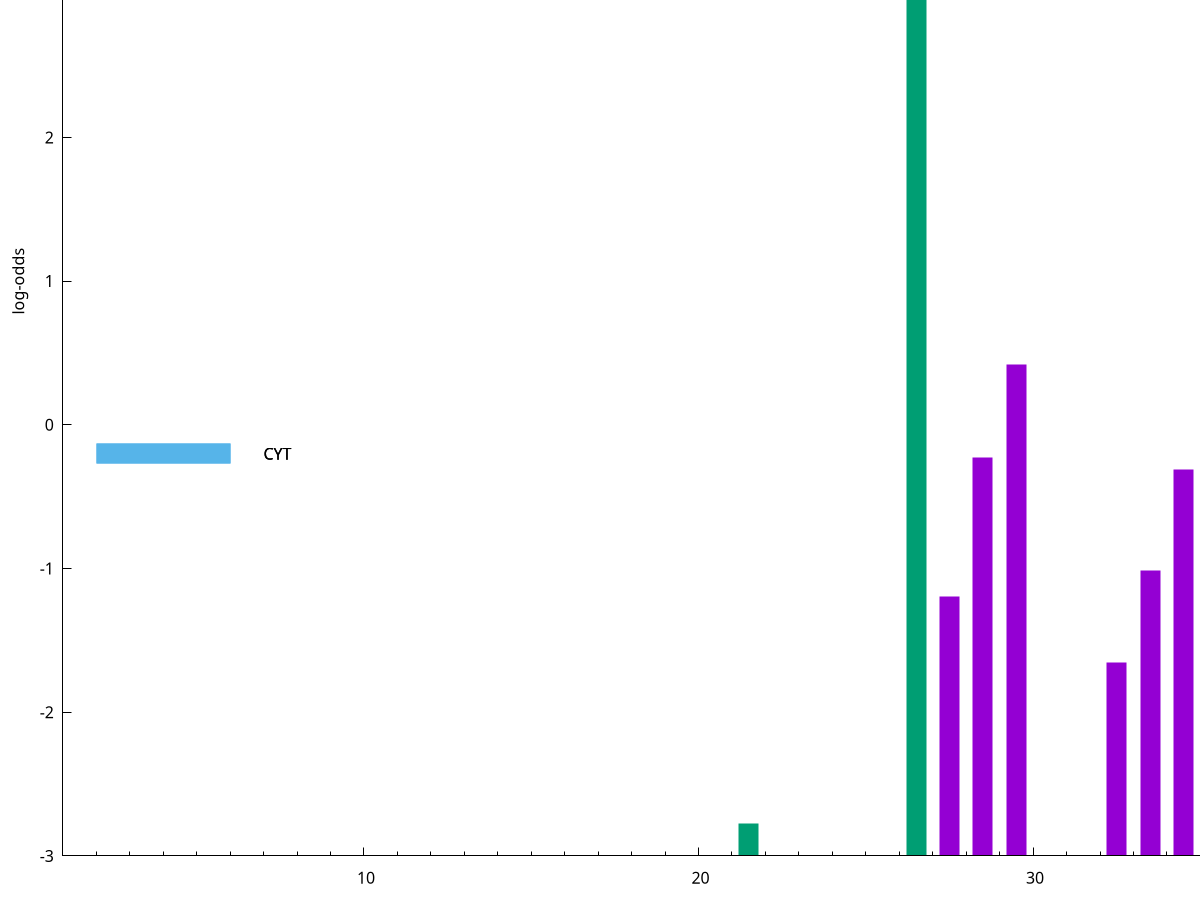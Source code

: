 set title "LipoP predictions for SRR5666568.gff"
set size 2., 1.4
set xrange [1:70] 
set mxtics 10
set yrange [-3:5]
set y2range [0:8]
set ylabel "log-odds"
set term postscript eps color solid "Helvetica" 30
set output "SRR5666568.gff210.eps"
set arrow from 2,3.8744 to 6,3.8744 nohead lt 1 lw 20
set label "SpI" at 7,3.8744
set arrow from 2,3.74758 to 6,3.74758 nohead lt 2 lw 20
set label "SpII" at 7,3.74758
set arrow from 2,3.0615 to 6,3.0615 nohead lt 4 lw 20
set label "TMH" at 7,3.0615
set arrow from 2,-0.200913 to 6,-0.200913 nohead lt 3 lw 20
set label "CYT" at 7,-0.200913
set arrow from 2,-0.200913 to 6,-0.200913 nohead lt 3 lw 20
set label "CYT" at 7,-0.200913
set arrow from 2,3.8744 to 6,3.8744 nohead lt 1 lw 20
set label "SpI" at 7,3.8744
# NOTE: The scores below are the log-odds scores with the threshold
# NOTE: subtracted (a hack to make gnuplot make the histogram all
# NOTE: look nice).
plot "-" axes x1y2 title "" with impulses lt 2 lw 20, "-" axes x1y2 title "" with impulses lt 1 lw 20
26.500000 6.731810
21.500000 0.223970
e
35.500000 6.120400
29.500000 3.416341
28.500000 2.773414
37.500000 2.768150
34.500000 2.688263
38.500000 2.454839
33.500000 1.985810
27.500000 1.803950
32.500000 1.347370
e
exit

